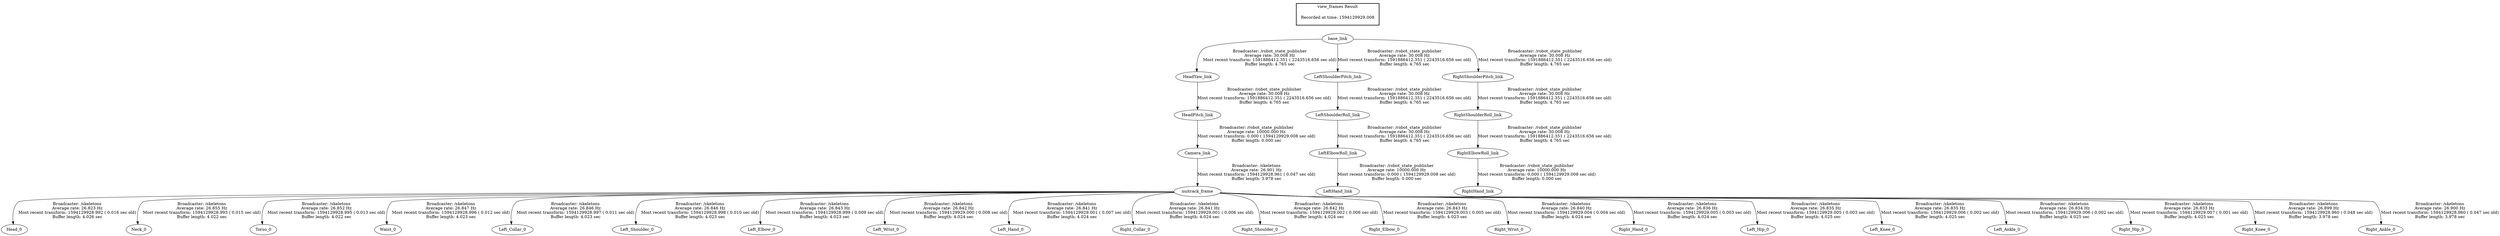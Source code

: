 digraph G {
"HeadPitch_link" -> "Camera_link"[label="Broadcaster: /robot_state_publisher\nAverage rate: 10000.000 Hz\nMost recent transform: 0.000 ( 1594129929.008 sec old)\nBuffer length: 0.000 sec\n"];
"HeadYaw_link" -> "HeadPitch_link"[label="Broadcaster: /robot_state_publisher\nAverage rate: 30.008 Hz\nMost recent transform: 1591886412.351 ( 2243516.656 sec old)\nBuffer length: 4.765 sec\n"];
"LeftElbowRoll_link" -> "LeftHand_link"[label="Broadcaster: /robot_state_publisher\nAverage rate: 10000.000 Hz\nMost recent transform: 0.000 ( 1594129929.008 sec old)\nBuffer length: 0.000 sec\n"];
"LeftShoulderRoll_link" -> "LeftElbowRoll_link"[label="Broadcaster: /robot_state_publisher\nAverage rate: 30.008 Hz\nMost recent transform: 1591886412.351 ( 2243516.656 sec old)\nBuffer length: 4.765 sec\n"];
"RightElbowRoll_link" -> "RightHand_link"[label="Broadcaster: /robot_state_publisher\nAverage rate: 10000.000 Hz\nMost recent transform: 0.000 ( 1594129929.008 sec old)\nBuffer length: 0.000 sec\n"];
"RightShoulderRoll_link" -> "RightElbowRoll_link"[label="Broadcaster: /robot_state_publisher\nAverage rate: 30.008 Hz\nMost recent transform: 1591886412.351 ( 2243516.656 sec old)\nBuffer length: 4.765 sec\n"];
"base_link" -> "HeadYaw_link"[label="Broadcaster: /robot_state_publisher\nAverage rate: 30.008 Hz\nMost recent transform: 1591886412.351 ( 2243516.656 sec old)\nBuffer length: 4.765 sec\n"];
"LeftShoulderPitch_link" -> "LeftShoulderRoll_link"[label="Broadcaster: /robot_state_publisher\nAverage rate: 30.008 Hz\nMost recent transform: 1591886412.351 ( 2243516.656 sec old)\nBuffer length: 4.765 sec\n"];
"base_link" -> "LeftShoulderPitch_link"[label="Broadcaster: /robot_state_publisher\nAverage rate: 30.008 Hz\nMost recent transform: 1591886412.351 ( 2243516.656 sec old)\nBuffer length: 4.765 sec\n"];
"RightShoulderPitch_link" -> "RightShoulderRoll_link"[label="Broadcaster: /robot_state_publisher\nAverage rate: 30.008 Hz\nMost recent transform: 1591886412.351 ( 2243516.656 sec old)\nBuffer length: 4.765 sec\n"];
"base_link" -> "RightShoulderPitch_link"[label="Broadcaster: /robot_state_publisher\nAverage rate: 30.008 Hz\nMost recent transform: 1591886412.351 ( 2243516.656 sec old)\nBuffer length: 4.765 sec\n"];
"nuitrack_frame" -> "Head_0"[label="Broadcaster: /skeletons\nAverage rate: 26.823 Hz\nMost recent transform: 1594129928.992 ( 0.016 sec old)\nBuffer length: 4.026 sec\n"];
"Camera_link" -> "nuitrack_frame"[label="Broadcaster: /skeletons\nAverage rate: 26.901 Hz\nMost recent transform: 1594129928.961 ( 0.047 sec old)\nBuffer length: 3.978 sec\n"];
"nuitrack_frame" -> "Neck_0"[label="Broadcaster: /skeletons\nAverage rate: 26.855 Hz\nMost recent transform: 1594129928.993 ( 0.015 sec old)\nBuffer length: 4.022 sec\n"];
"nuitrack_frame" -> "Torso_0"[label="Broadcaster: /skeletons\nAverage rate: 26.852 Hz\nMost recent transform: 1594129928.995 ( 0.013 sec old)\nBuffer length: 4.022 sec\n"];
"nuitrack_frame" -> "Waist_0"[label="Broadcaster: /skeletons\nAverage rate: 26.847 Hz\nMost recent transform: 1594129928.996 ( 0.012 sec old)\nBuffer length: 4.023 sec\n"];
"nuitrack_frame" -> "Left_Collar_0"[label="Broadcaster: /skeletons\nAverage rate: 26.846 Hz\nMost recent transform: 1594129928.997 ( 0.011 sec old)\nBuffer length: 4.023 sec\n"];
"nuitrack_frame" -> "Left_Shoulder_0"[label="Broadcaster: /skeletons\nAverage rate: 26.846 Hz\nMost recent transform: 1594129928.998 ( 0.010 sec old)\nBuffer length: 4.023 sec\n"];
"nuitrack_frame" -> "Left_Elbow_0"[label="Broadcaster: /skeletons\nAverage rate: 26.843 Hz\nMost recent transform: 1594129928.999 ( 0.009 sec old)\nBuffer length: 4.023 sec\n"];
"nuitrack_frame" -> "Left_Wrist_0"[label="Broadcaster: /skeletons\nAverage rate: 26.842 Hz\nMost recent transform: 1594129929.000 ( 0.008 sec old)\nBuffer length: 4.024 sec\n"];
"nuitrack_frame" -> "Left_Hand_0"[label="Broadcaster: /skeletons\nAverage rate: 26.841 Hz\nMost recent transform: 1594129929.001 ( 0.007 sec old)\nBuffer length: 4.024 sec\n"];
"nuitrack_frame" -> "Right_Collar_0"[label="Broadcaster: /skeletons\nAverage rate: 26.841 Hz\nMost recent transform: 1594129929.001 ( 0.006 sec old)\nBuffer length: 4.024 sec\n"];
"nuitrack_frame" -> "Right_Shoulder_0"[label="Broadcaster: /skeletons\nAverage rate: 26.842 Hz\nMost recent transform: 1594129929.002 ( 0.006 sec old)\nBuffer length: 4.024 sec\n"];
"nuitrack_frame" -> "Right_Elbow_0"[label="Broadcaster: /skeletons\nAverage rate: 26.843 Hz\nMost recent transform: 1594129929.003 ( 0.005 sec old)\nBuffer length: 4.023 sec\n"];
"nuitrack_frame" -> "Right_Wrist_0"[label="Broadcaster: /skeletons\nAverage rate: 26.840 Hz\nMost recent transform: 1594129929.004 ( 0.004 sec old)\nBuffer length: 4.024 sec\n"];
"nuitrack_frame" -> "Right_Hand_0"[label="Broadcaster: /skeletons\nAverage rate: 26.836 Hz\nMost recent transform: 1594129929.005 ( 0.003 sec old)\nBuffer length: 4.024 sec\n"];
"nuitrack_frame" -> "Left_Hip_0"[label="Broadcaster: /skeletons\nAverage rate: 26.835 Hz\nMost recent transform: 1594129929.005 ( 0.003 sec old)\nBuffer length: 4.025 sec\n"];
"nuitrack_frame" -> "Left_Knee_0"[label="Broadcaster: /skeletons\nAverage rate: 26.835 Hz\nMost recent transform: 1594129929.006 ( 0.002 sec old)\nBuffer length: 4.025 sec\n"];
"nuitrack_frame" -> "Left_Ankle_0"[label="Broadcaster: /skeletons\nAverage rate: 26.834 Hz\nMost recent transform: 1594129929.006 ( 0.002 sec old)\nBuffer length: 4.025 sec\n"];
"nuitrack_frame" -> "Right_Hip_0"[label="Broadcaster: /skeletons\nAverage rate: 26.833 Hz\nMost recent transform: 1594129929.007 ( 0.001 sec old)\nBuffer length: 4.025 sec\n"];
"nuitrack_frame" -> "Right_Knee_0"[label="Broadcaster: /skeletons\nAverage rate: 26.899 Hz\nMost recent transform: 1594129928.960 ( 0.048 sec old)\nBuffer length: 3.978 sec\n"];
"nuitrack_frame" -> "Right_Ankle_0"[label="Broadcaster: /skeletons\nAverage rate: 26.900 Hz\nMost recent transform: 1594129928.960 ( 0.047 sec old)\nBuffer length: 3.978 sec\n"];
edge [style=invis];
 subgraph cluster_legend { style=bold; color=black; label ="view_frames Result";
"Recorded at time: 1594129929.008"[ shape=plaintext ] ;
 }->"base_link";
}